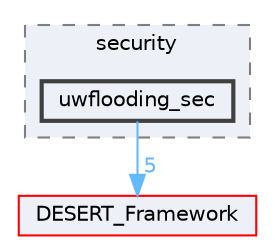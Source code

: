 digraph "uwflooding_sec"
{
 // LATEX_PDF_SIZE
  bgcolor="transparent";
  edge [fontname=Helvetica,fontsize=10,labelfontname=Helvetica,labelfontsize=10];
  node [fontname=Helvetica,fontsize=10,shape=box,height=0.2,width=0.4];
  compound=true
  subgraph clusterdir_c169e24a4c1676167ae333135e2c7fa2 {
    graph [ bgcolor="#edf0f7", pencolor="grey50", label="security", fontname=Helvetica,fontsize=10 style="filled,dashed", URL="dir_c169e24a4c1676167ae333135e2c7fa2.html",tooltip=""]
  dir_19546a72c8138360932a81dd92ec71c4 [label="uwflooding_sec", fillcolor="#edf0f7", color="grey25", style="filled,bold", URL="dir_19546a72c8138360932a81dd92ec71c4.html",tooltip=""];
  }
  dir_f005ed4eaea92841740b83a4e0617b95 [label="DESERT_Framework", fillcolor="#edf0f7", color="red", style="filled", URL="dir_f005ed4eaea92841740b83a4e0617b95.html",tooltip=""];
  dir_19546a72c8138360932a81dd92ec71c4->dir_f005ed4eaea92841740b83a4e0617b95 [headlabel="5", labeldistance=1.5 headhref="dir_000050_000005.html" href="dir_000050_000005.html" color="steelblue1" fontcolor="steelblue1"];
}
